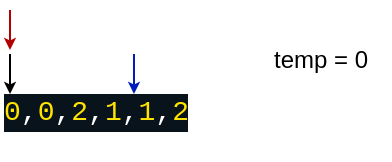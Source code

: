 <mxfile>
    <diagram id="GNQ4evt6C6Bu2ZUcNUr9" name="Page-1">
        <mxGraphModel dx="477" dy="163" grid="1" gridSize="10" guides="1" tooltips="1" connect="1" arrows="1" fold="1" page="1" pageScale="1" pageWidth="850" pageHeight="1100" math="0" shadow="0">
            <root>
                <mxCell id="0"/>
                <mxCell id="1" parent="0"/>
                <mxCell id="3" value="" style="endArrow=classic;html=1;endSize=3;startSize=3;jumpSize=3;" edge="1" parent="1">
                    <mxGeometry width="50" height="50" relative="1" as="geometry">
                        <mxPoint x="335" y="87" as="sourcePoint"/>
                        <mxPoint x="335" y="107" as="targetPoint"/>
                        <Array as="points">
                            <mxPoint x="335" y="107"/>
                        </Array>
                    </mxGeometry>
                </mxCell>
                <mxCell id="6" value="&lt;div style=&quot;background-color: rgb(9, 19, 27); font-family: Consolas, &amp;quot;Courier New&amp;quot;, monospace; font-weight: normal; font-size: 14px; line-height: 19px;&quot;&gt;&lt;div style=&quot;&quot;&gt;&lt;font color=&quot;#ffe400&quot;&gt;0&lt;/font&gt;&lt;span style=&quot;color: rgb(255, 255, 255);&quot;&gt;,&lt;/span&gt;&lt;span style=&quot;color: rgb(255, 228, 0);&quot;&gt;0&lt;/span&gt;&lt;span style=&quot;color: rgb(255, 255, 255);&quot;&gt;,&lt;/span&gt;&lt;span style=&quot;color: rgb(255, 228, 0);&quot;&gt;2&lt;/span&gt;&lt;span style=&quot;color: rgb(255, 255, 255);&quot;&gt;,&lt;/span&gt;&lt;span style=&quot;color: rgb(255, 228, 0);&quot;&gt;1&lt;/span&gt;&lt;span style=&quot;color: rgb(255, 255, 255);&quot;&gt;,&lt;/span&gt;&lt;span style=&quot;color: rgb(255, 228, 0);&quot;&gt;1&lt;/span&gt;&lt;span style=&quot;color: rgb(255, 255, 255);&quot;&gt;,&lt;/span&gt;&lt;font color=&quot;#ffe400&quot;&gt;2&lt;/font&gt;&lt;/div&gt;&lt;/div&gt;" style="text;whiteSpace=wrap;html=1;" vertex="1" parent="1">
                    <mxGeometry x="330" y="100" width="120" height="40" as="geometry"/>
                </mxCell>
                <mxCell id="8" value="" style="endArrow=classic;html=1;endSize=3;startSize=3;jumpSize=3;fillColor=#e51400;strokeColor=#B20000;" edge="1" parent="1">
                    <mxGeometry width="50" height="50" relative="1" as="geometry">
                        <mxPoint x="335" y="65" as="sourcePoint"/>
                        <mxPoint x="335" y="85" as="targetPoint"/>
                        <Array as="points">
                            <mxPoint x="335" y="85"/>
                        </Array>
                    </mxGeometry>
                </mxCell>
                <mxCell id="9" value="" style="endArrow=classic;html=1;endSize=3;startSize=3;jumpSize=3;fillColor=#0050ef;strokeColor=#001DBC;" edge="1" parent="1">
                    <mxGeometry width="50" height="50" relative="1" as="geometry">
                        <mxPoint x="397" y="87" as="sourcePoint"/>
                        <mxPoint x="397" y="107.0" as="targetPoint"/>
                        <Array as="points">
                            <mxPoint x="397" y="107"/>
                        </Array>
                    </mxGeometry>
                </mxCell>
                <mxCell id="10" value="temp = 0" style="text;html=1;align=center;verticalAlign=middle;resizable=0;points=[];autosize=1;strokeColor=none;fillColor=none;" vertex="1" parent="1">
                    <mxGeometry x="455" y="75" width="70" height="30" as="geometry"/>
                </mxCell>
            </root>
        </mxGraphModel>
    </diagram>
</mxfile>